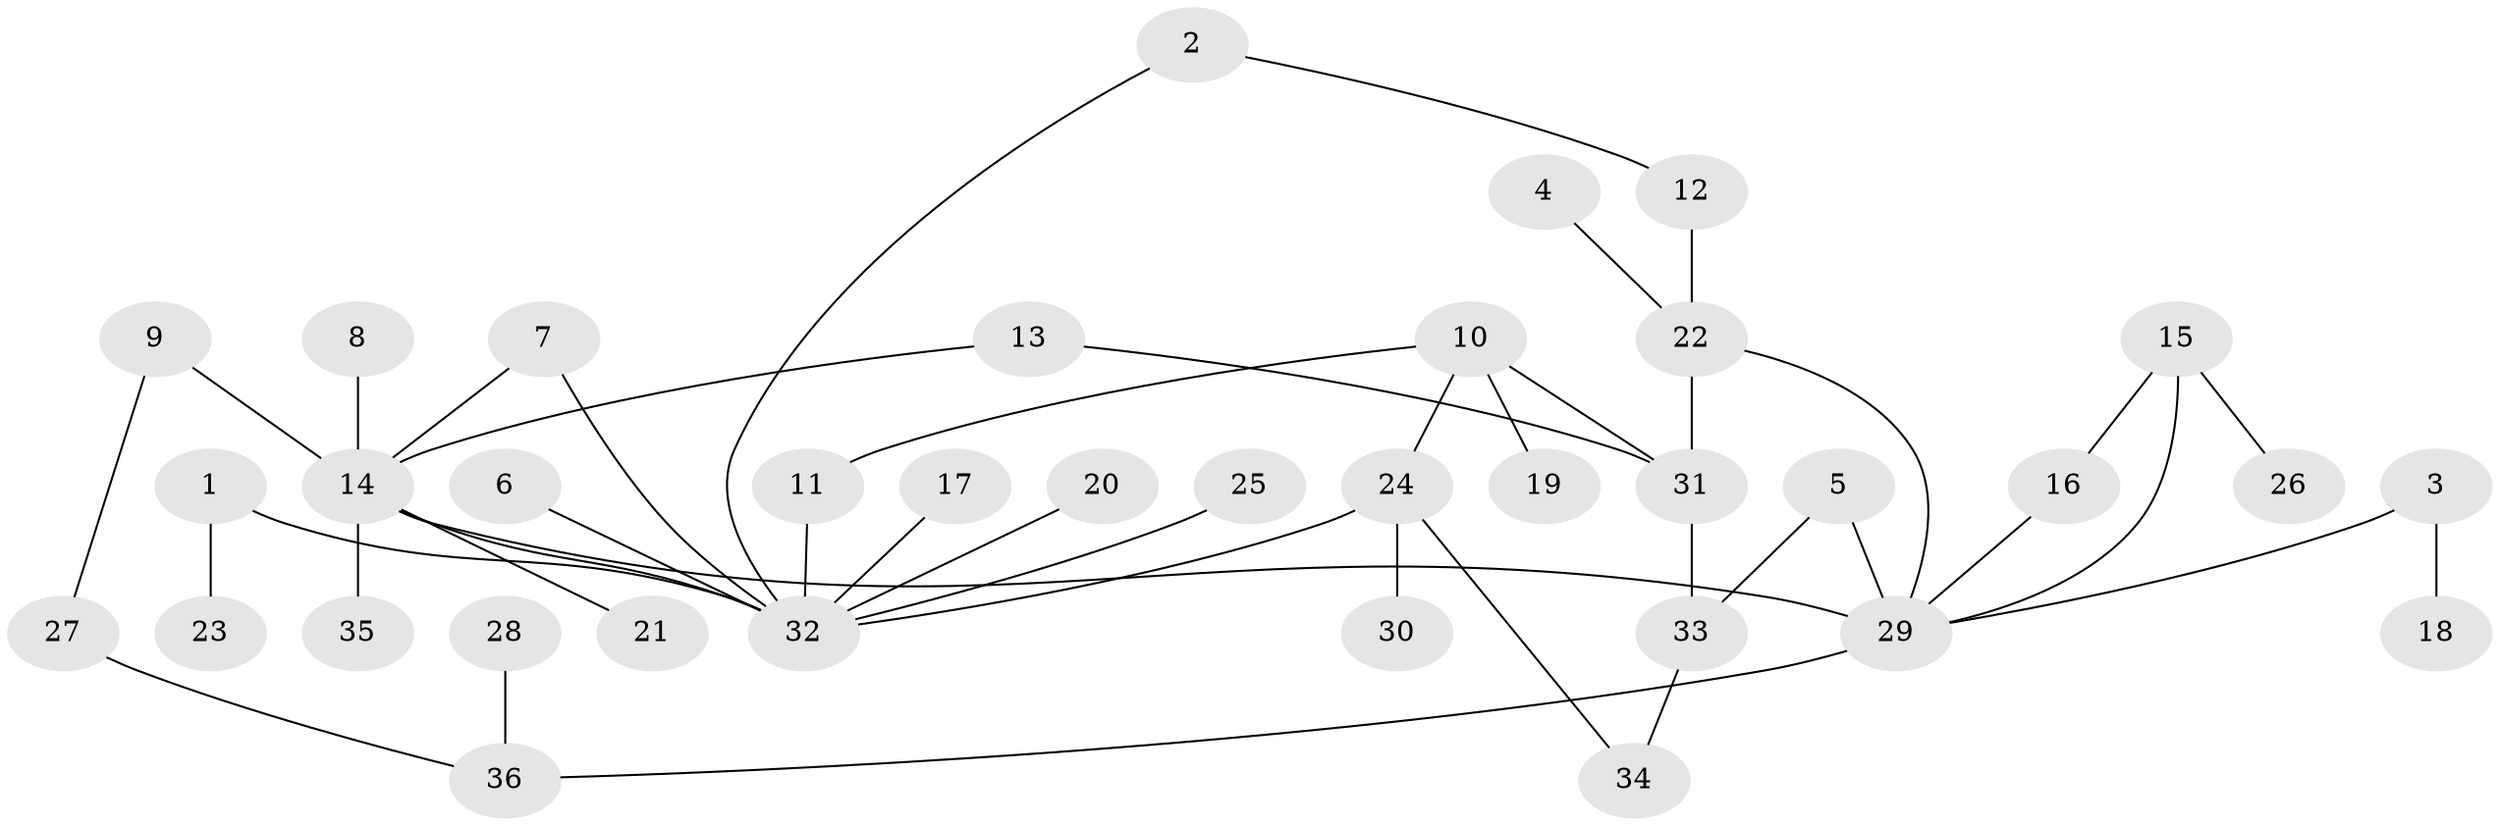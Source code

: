 // original degree distribution, {3: 0.09722222222222222, 12: 0.013888888888888888, 11: 0.013888888888888888, 2: 0.2916666666666667, 8: 0.013888888888888888, 6: 0.027777777777777776, 1: 0.4722222222222222, 5: 0.027777777777777776, 4: 0.041666666666666664}
// Generated by graph-tools (version 1.1) at 2025/01/03/09/25 03:01:44]
// undirected, 36 vertices, 44 edges
graph export_dot {
graph [start="1"]
  node [color=gray90,style=filled];
  1;
  2;
  3;
  4;
  5;
  6;
  7;
  8;
  9;
  10;
  11;
  12;
  13;
  14;
  15;
  16;
  17;
  18;
  19;
  20;
  21;
  22;
  23;
  24;
  25;
  26;
  27;
  28;
  29;
  30;
  31;
  32;
  33;
  34;
  35;
  36;
  1 -- 23 [weight=1.0];
  1 -- 32 [weight=1.0];
  2 -- 12 [weight=1.0];
  2 -- 32 [weight=1.0];
  3 -- 18 [weight=1.0];
  3 -- 29 [weight=1.0];
  4 -- 22 [weight=1.0];
  5 -- 29 [weight=1.0];
  5 -- 33 [weight=1.0];
  6 -- 32 [weight=1.0];
  7 -- 14 [weight=1.0];
  7 -- 32 [weight=1.0];
  8 -- 14 [weight=1.0];
  9 -- 14 [weight=1.0];
  9 -- 27 [weight=1.0];
  10 -- 11 [weight=1.0];
  10 -- 19 [weight=1.0];
  10 -- 24 [weight=1.0];
  10 -- 31 [weight=1.0];
  11 -- 32 [weight=1.0];
  12 -- 22 [weight=1.0];
  13 -- 14 [weight=1.0];
  13 -- 31 [weight=1.0];
  14 -- 21 [weight=1.0];
  14 -- 29 [weight=2.0];
  14 -- 32 [weight=1.0];
  14 -- 35 [weight=1.0];
  15 -- 16 [weight=1.0];
  15 -- 26 [weight=1.0];
  15 -- 29 [weight=1.0];
  16 -- 29 [weight=1.0];
  17 -- 32 [weight=1.0];
  20 -- 32 [weight=1.0];
  22 -- 29 [weight=1.0];
  22 -- 31 [weight=1.0];
  24 -- 30 [weight=1.0];
  24 -- 32 [weight=1.0];
  24 -- 34 [weight=1.0];
  25 -- 32 [weight=1.0];
  27 -- 36 [weight=1.0];
  28 -- 36 [weight=1.0];
  29 -- 36 [weight=1.0];
  31 -- 33 [weight=1.0];
  33 -- 34 [weight=1.0];
}
